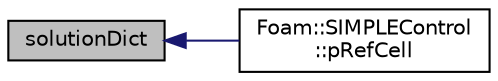 digraph "solutionDict"
{
  bgcolor="transparent";
  edge [fontname="Helvetica",fontsize="10",labelfontname="Helvetica",labelfontsize="10"];
  node [fontname="Helvetica",fontsize="10",shape=record];
  rankdir="LR";
  Node1 [label="solutionDict",height=0.2,width=0.4,color="black", fillcolor="grey75", style="filled" fontcolor="black"];
  Node1 -> Node2 [dir="back",color="midnightblue",fontsize="10",style="solid",fontname="Helvetica"];
  Node2 [label="Foam::SIMPLEControl\l::pRefCell",height=0.2,width=0.4,color="black",URL="$classFoam_1_1SIMPLEControl.html#a79ddfeea1d6ffbe2bf3cf943b31cc9e7",tooltip="Return pressure reference cell. "];
}

